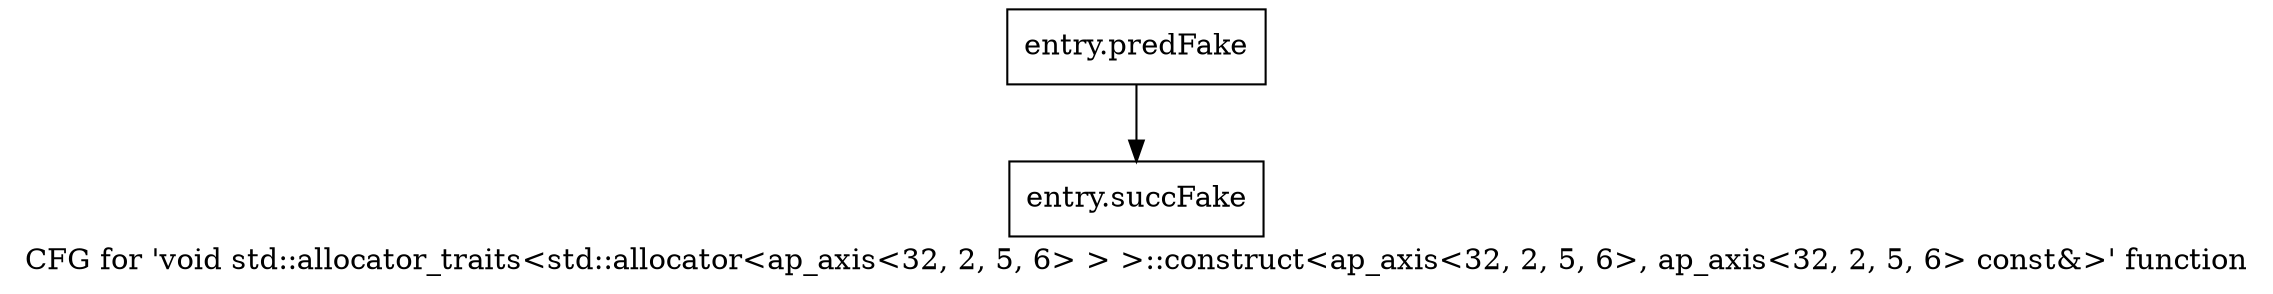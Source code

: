 digraph "CFG for 'void std::allocator_traits\<std::allocator\<ap_axis\<32, 2, 5, 6\> \> \>::construct\<ap_axis\<32, 2, 5, 6\>, ap_axis\<32, 2, 5, 6\> const&\>' function" {
	label="CFG for 'void std::allocator_traits\<std::allocator\<ap_axis\<32, 2, 5, 6\> \> \>::construct\<ap_axis\<32, 2, 5, 6\>, ap_axis\<32, 2, 5, 6\> const&\>' function";

	Node0x4824120 [shape=record,filename="",linenumber="",label="{entry.predFake}"];
	Node0x4824120 -> Node0x4857510[ callList="" memoryops="" filename="/proj/xbuilds/2019.2_0801_1/installs/lin64/Vivado/HEAD/tps/lnx64/gcc-6.2.0/lib/gcc/x86_64-pc-linux-gnu/6.2.0/../../../../include/c++/6.2.0/bits/alloc_traits.h"];
	Node0x4857510 [shape=record,filename="/proj/xbuilds/2019.2_0801_1/installs/lin64/Vivado/HEAD/tps/lnx64/gcc-6.2.0/lib/gcc/x86_64-pc-linux-gnu/6.2.0/../../../../include/c++/6.2.0/bits/alloc_traits.h",linenumber="455",label="{entry.succFake}"];
}
